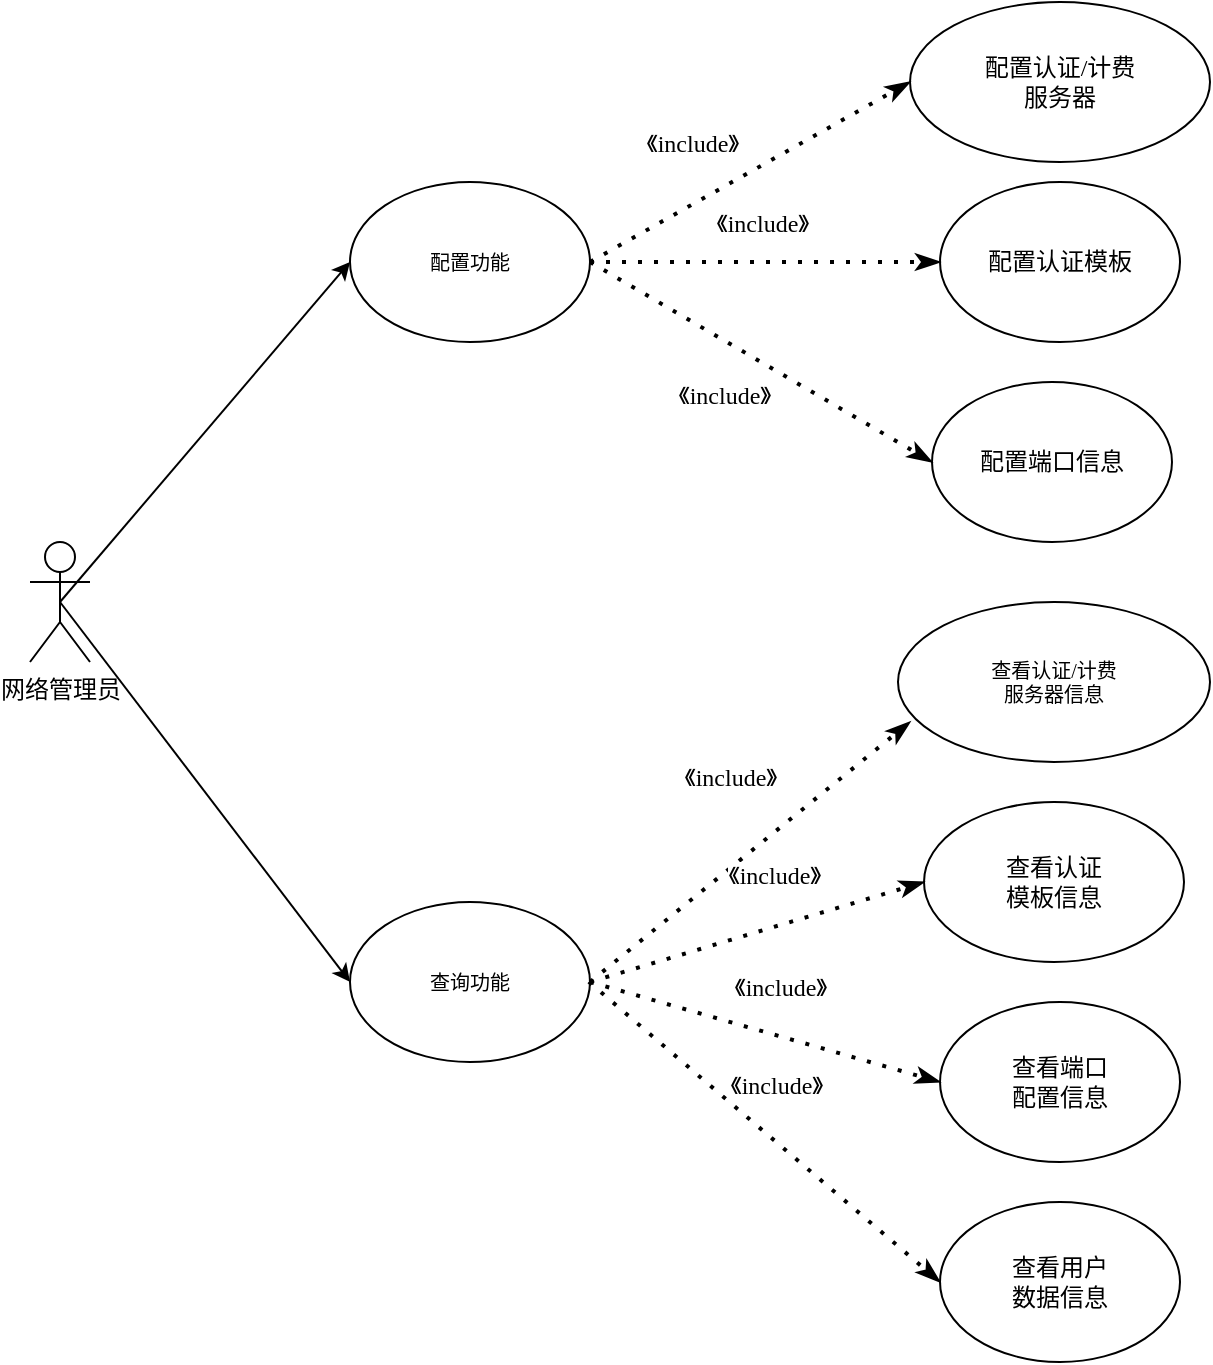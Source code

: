 <mxfile version="22.0.4" type="github">
  <diagram name="第 1 页" id="_s6Ddz2hnzWew_Qon0xN">
    <mxGraphModel dx="1066" dy="725" grid="1" gridSize="10" guides="1" tooltips="1" connect="1" arrows="1" fold="1" page="1" pageScale="1" pageWidth="827" pageHeight="1169" math="0" shadow="0">
      <root>
        <mxCell id="0" />
        <mxCell id="1" parent="0" />
        <mxCell id="KonkRnaKJ9EMoXM3SOrm-1" style="rounded=0;orthogonalLoop=1;jettySize=auto;html=1;exitX=0.5;exitY=0.5;exitDx=0;exitDy=0;exitPerimeter=0;entryX=0;entryY=0.5;entryDx=0;entryDy=0;fontFamily=宋体;fontSize=12;" parent="1" source="KonkRnaKJ9EMoXM3SOrm-6" target="KonkRnaKJ9EMoXM3SOrm-7" edge="1">
          <mxGeometry relative="1" as="geometry" />
        </mxCell>
        <mxCell id="KonkRnaKJ9EMoXM3SOrm-5" style="edgeStyle=none;rounded=0;orthogonalLoop=1;jettySize=auto;html=1;exitX=0.5;exitY=0.5;exitDx=0;exitDy=0;exitPerimeter=0;entryX=0;entryY=0.5;entryDx=0;entryDy=0;fontFamily=宋体;fontSize=12;" parent="1" source="KonkRnaKJ9EMoXM3SOrm-6" target="KonkRnaKJ9EMoXM3SOrm-11" edge="1">
          <mxGeometry relative="1" as="geometry" />
        </mxCell>
        <mxCell id="KonkRnaKJ9EMoXM3SOrm-6" value="&lt;font style=&quot;font-size: 12px;&quot;&gt;网络管理员&lt;/font&gt;" style="shape=umlActor;verticalLabelPosition=bottom;verticalAlign=top;html=1;outlineConnect=0;fontFamily=宋体;fontSize=12;" parent="1" vertex="1">
          <mxGeometry x="60" y="370" width="30" height="60" as="geometry" />
        </mxCell>
        <mxCell id="KonkRnaKJ9EMoXM3SOrm-7" value="&lt;font style=&quot;font-size: 10px;&quot;&gt;配置功能&lt;/font&gt;" style="ellipse;whiteSpace=wrap;html=1;fontFamily=宋体;fontSize=10;" parent="1" vertex="1">
          <mxGeometry x="220" y="190" width="120" height="80" as="geometry" />
        </mxCell>
        <mxCell id="KonkRnaKJ9EMoXM3SOrm-11" value="&lt;font style=&quot;font-size: 10px;&quot;&gt;查询功能&lt;/font&gt;" style="ellipse;whiteSpace=wrap;html=1;fontFamily=宋体;fontSize=10;" parent="1" vertex="1">
          <mxGeometry x="220" y="550" width="120" height="80" as="geometry" />
        </mxCell>
        <mxCell id="KonkRnaKJ9EMoXM3SOrm-13" value="&lt;font style=&quot;font-size: 12px;&quot;&gt;配置认证/计费&lt;br style=&quot;font-size: 12px;&quot;&gt;服务器&lt;/font&gt;" style="ellipse;whiteSpace=wrap;html=1;flipV=0;fontFamily=宋体;fontSize=12;" parent="1" vertex="1">
          <mxGeometry x="500" y="100" width="150" height="80" as="geometry" />
        </mxCell>
        <mxCell id="KonkRnaKJ9EMoXM3SOrm-14" value="&lt;font style=&quot;font-size: 12px;&quot;&gt;配置认证模板&lt;/font&gt;" style="ellipse;whiteSpace=wrap;html=1;flipV=0;fontFamily=宋体;fontSize=12;" parent="1" vertex="1">
          <mxGeometry x="515" y="190" width="120" height="80" as="geometry" />
        </mxCell>
        <mxCell id="KonkRnaKJ9EMoXM3SOrm-15" value="&lt;font style=&quot;font-size: 12px;&quot;&gt;配置端口信息&lt;/font&gt;" style="ellipse;whiteSpace=wrap;html=1;flipV=0;fontFamily=宋体;fontSize=12;" parent="1" vertex="1">
          <mxGeometry x="511" y="290" width="120" height="80" as="geometry" />
        </mxCell>
        <mxCell id="KonkRnaKJ9EMoXM3SOrm-17" value="&lt;font style=&quot;font-size: 10px;&quot;&gt;查看认证/计费&lt;br style=&quot;font-size: 10px;&quot;&gt;服务器信息&lt;/font&gt;" style="ellipse;whiteSpace=wrap;html=1;flipV=0;fontFamily=宋体;fontSize=10;" parent="1" vertex="1">
          <mxGeometry x="494" y="400" width="156" height="80" as="geometry" />
        </mxCell>
        <mxCell id="KonkRnaKJ9EMoXM3SOrm-18" value="&lt;font style=&quot;font-size: 12px;&quot;&gt;查看认证&lt;br style=&quot;font-size: 12px;&quot;&gt;模板信息&lt;/font&gt;" style="ellipse;whiteSpace=wrap;html=1;flipV=0;fontFamily=宋体;fontSize=12;" parent="1" vertex="1">
          <mxGeometry x="507" y="500" width="130" height="80" as="geometry" />
        </mxCell>
        <mxCell id="KonkRnaKJ9EMoXM3SOrm-19" value="&lt;font style=&quot;font-size: 12px;&quot;&gt;查看端口&lt;br style=&quot;font-size: 12px;&quot;&gt;配置信息&lt;/font&gt;" style="ellipse;whiteSpace=wrap;html=1;flipV=0;fontFamily=宋体;fontSize=12;" parent="1" vertex="1">
          <mxGeometry x="515" y="600" width="120" height="80" as="geometry" />
        </mxCell>
        <mxCell id="KonkRnaKJ9EMoXM3SOrm-20" value="&lt;font style=&quot;font-size: 12px;&quot;&gt;查看用户&lt;br style=&quot;font-size: 12px;&quot;&gt;数据信息&lt;/font&gt;" style="ellipse;whiteSpace=wrap;html=1;flipV=0;fontFamily=宋体;fontSize=12;" parent="1" vertex="1">
          <mxGeometry x="515" y="700" width="120" height="80" as="geometry" />
        </mxCell>
        <mxCell id="KonkRnaKJ9EMoXM3SOrm-21" value="" style="endArrow=classicThin;dashed=1;html=1;dashPattern=1 3;strokeWidth=2;rounded=0;exitX=1;exitY=0.5;exitDx=0;exitDy=0;entryX=0;entryY=0.5;entryDx=0;entryDy=0;endFill=1;fontFamily=宋体;fontSize=10;" parent="1" source="KonkRnaKJ9EMoXM3SOrm-7" target="KonkRnaKJ9EMoXM3SOrm-13" edge="1">
          <mxGeometry width="50" height="50" relative="1" as="geometry">
            <mxPoint x="800" y="550" as="sourcePoint" />
            <mxPoint x="850" y="500" as="targetPoint" />
          </mxGeometry>
        </mxCell>
        <mxCell id="KonkRnaKJ9EMoXM3SOrm-22" value="《include》" style="edgeLabel;html=1;align=center;verticalAlign=middle;resizable=0;points=[];fontFamily=Times New Roman;fontSize=12;" parent="KonkRnaKJ9EMoXM3SOrm-21" vertex="1" connectable="0">
          <mxGeometry x="-0.31" y="3" relative="1" as="geometry">
            <mxPoint x="-3" y="-26" as="offset" />
          </mxGeometry>
        </mxCell>
        <mxCell id="KonkRnaKJ9EMoXM3SOrm-24" value="" style="endArrow=classicThin;dashed=1;html=1;dashPattern=1 3;strokeWidth=2;rounded=0;exitX=1;exitY=0.5;exitDx=0;exitDy=0;entryX=0;entryY=0.5;entryDx=0;entryDy=0;endFill=1;fontFamily=宋体;fontSize=10;" parent="1" source="KonkRnaKJ9EMoXM3SOrm-7" target="KonkRnaKJ9EMoXM3SOrm-14" edge="1">
          <mxGeometry width="50" height="50" relative="1" as="geometry">
            <mxPoint x="337" y="244.04" as="sourcePoint" />
            <mxPoint x="515.0" y="245" as="targetPoint" />
            <Array as="points">
              <mxPoint x="340" y="230" />
            </Array>
          </mxGeometry>
        </mxCell>
        <mxCell id="KonkRnaKJ9EMoXM3SOrm-25" value="《include》" style="edgeLabel;html=1;align=center;verticalAlign=middle;resizable=0;points=[];fontFamily=Times New Roman;fontSize=12;" parent="KonkRnaKJ9EMoXM3SOrm-24" vertex="1" connectable="0">
          <mxGeometry x="-0.128" y="-1" relative="1" as="geometry">
            <mxPoint x="9" y="-20" as="offset" />
          </mxGeometry>
        </mxCell>
        <mxCell id="KonkRnaKJ9EMoXM3SOrm-26" value="" style="endArrow=classicThin;dashed=1;html=1;dashPattern=1 3;strokeWidth=2;rounded=0;entryX=0;entryY=0.5;entryDx=0;entryDy=0;endFill=1;exitX=1;exitY=0.5;exitDx=0;exitDy=0;fontFamily=宋体;fontSize=10;" parent="1" source="KonkRnaKJ9EMoXM3SOrm-7" target="KonkRnaKJ9EMoXM3SOrm-15" edge="1">
          <mxGeometry width="50" height="50" relative="1" as="geometry">
            <mxPoint x="342" y="238" as="sourcePoint" />
            <mxPoint x="850" y="500" as="targetPoint" />
          </mxGeometry>
        </mxCell>
        <mxCell id="KonkRnaKJ9EMoXM3SOrm-27" value="《include》" style="edgeLabel;html=1;align=center;verticalAlign=middle;resizable=0;points=[];fontFamily=Times New Roman;fontSize=12;" parent="KonkRnaKJ9EMoXM3SOrm-26" vertex="1" connectable="0">
          <mxGeometry x="-0.124" relative="1" as="geometry">
            <mxPoint x="-8" y="23" as="offset" />
          </mxGeometry>
        </mxCell>
        <mxCell id="KonkRnaKJ9EMoXM3SOrm-29" value="" style="endArrow=classicThin;dashed=1;html=1;dashPattern=1 3;strokeWidth=2;rounded=0;exitX=1;exitY=0.5;exitDx=0;exitDy=0;entryX=0;entryY=0.5;entryDx=0;entryDy=0;endFill=1;fontFamily=宋体;fontSize=10;" parent="1" source="KonkRnaKJ9EMoXM3SOrm-11" edge="1">
          <mxGeometry width="50" height="50" relative="1" as="geometry">
            <mxPoint x="337" y="629.5" as="sourcePoint" />
            <mxPoint x="500" y="460" as="targetPoint" />
          </mxGeometry>
        </mxCell>
        <mxCell id="KonkRnaKJ9EMoXM3SOrm-30" value="《include》" style="edgeLabel;html=1;align=center;verticalAlign=middle;resizable=0;points=[];fontFamily=Times New Roman;fontSize=12;" parent="KonkRnaKJ9EMoXM3SOrm-29" vertex="1" connectable="0">
          <mxGeometry x="-0.128" y="-1" relative="1" as="geometry">
            <mxPoint x="-1" y="-46" as="offset" />
          </mxGeometry>
        </mxCell>
        <mxCell id="KonkRnaKJ9EMoXM3SOrm-31" value="" style="endArrow=classicThin;dashed=1;html=1;dashPattern=1 3;strokeWidth=2;rounded=0;entryX=0;entryY=0.5;entryDx=0;entryDy=0;endFill=1;fontFamily=宋体;fontSize=10;exitX=1;exitY=0.5;exitDx=0;exitDy=0;" parent="1" target="KonkRnaKJ9EMoXM3SOrm-18" edge="1" source="KonkRnaKJ9EMoXM3SOrm-11">
          <mxGeometry width="50" height="50" relative="1" as="geometry">
            <mxPoint x="340" y="630" as="sourcePoint" />
            <mxPoint x="515" y="630.5" as="targetPoint" />
          </mxGeometry>
        </mxCell>
        <mxCell id="KonkRnaKJ9EMoXM3SOrm-32" value="《include》" style="edgeLabel;html=1;align=center;verticalAlign=middle;resizable=0;points=[];fontFamily=Times New Roman;fontSize=12;" parent="KonkRnaKJ9EMoXM3SOrm-31" vertex="1" connectable="0">
          <mxGeometry x="-0.128" y="-1" relative="1" as="geometry">
            <mxPoint x="19" y="-32" as="offset" />
          </mxGeometry>
        </mxCell>
        <mxCell id="KonkRnaKJ9EMoXM3SOrm-33" value="" style="endArrow=classicThin;dashed=1;html=1;dashPattern=1 3;strokeWidth=2;rounded=0;entryX=0;entryY=0.5;entryDx=0;entryDy=0;endFill=1;fontFamily=宋体;fontSize=10;exitX=1;exitY=0.5;exitDx=0;exitDy=0;" parent="1" target="KonkRnaKJ9EMoXM3SOrm-19" edge="1" source="KonkRnaKJ9EMoXM3SOrm-11">
          <mxGeometry width="50" height="50" relative="1" as="geometry">
            <mxPoint x="340" y="630" as="sourcePoint" />
            <mxPoint x="558" y="701" as="targetPoint" />
          </mxGeometry>
        </mxCell>
        <mxCell id="KonkRnaKJ9EMoXM3SOrm-34" value="《include》" style="edgeLabel;html=1;align=center;verticalAlign=middle;resizable=0;points=[];fontFamily=Times New Roman;fontSize=12;" parent="KonkRnaKJ9EMoXM3SOrm-33" vertex="1" connectable="0">
          <mxGeometry x="-0.128" y="-1" relative="1" as="geometry">
            <mxPoint x="19" y="-20" as="offset" />
          </mxGeometry>
        </mxCell>
        <mxCell id="KonkRnaKJ9EMoXM3SOrm-35" value="" style="endArrow=classicThin;dashed=1;html=1;dashPattern=1 3;strokeWidth=2;rounded=0;exitX=0.995;exitY=0.499;exitDx=0;exitDy=0;exitPerimeter=0;entryX=0;entryY=0.5;entryDx=0;entryDy=0;endFill=1;fontFamily=宋体;fontSize=10;" parent="1" source="KonkRnaKJ9EMoXM3SOrm-11" target="KonkRnaKJ9EMoXM3SOrm-20" edge="1">
          <mxGeometry width="50" height="50" relative="1" as="geometry">
            <mxPoint x="220" y="790" as="sourcePoint" />
            <mxPoint x="398" y="791" as="targetPoint" />
          </mxGeometry>
        </mxCell>
        <mxCell id="KonkRnaKJ9EMoXM3SOrm-36" value="《include》" style="edgeLabel;html=1;align=center;verticalAlign=middle;resizable=0;points=[];fontFamily=Times New Roman;fontSize=12;" parent="KonkRnaKJ9EMoXM3SOrm-35" vertex="1" connectable="0">
          <mxGeometry x="-0.128" y="-1" relative="1" as="geometry">
            <mxPoint x="18" y="-14" as="offset" />
          </mxGeometry>
        </mxCell>
      </root>
    </mxGraphModel>
  </diagram>
</mxfile>
